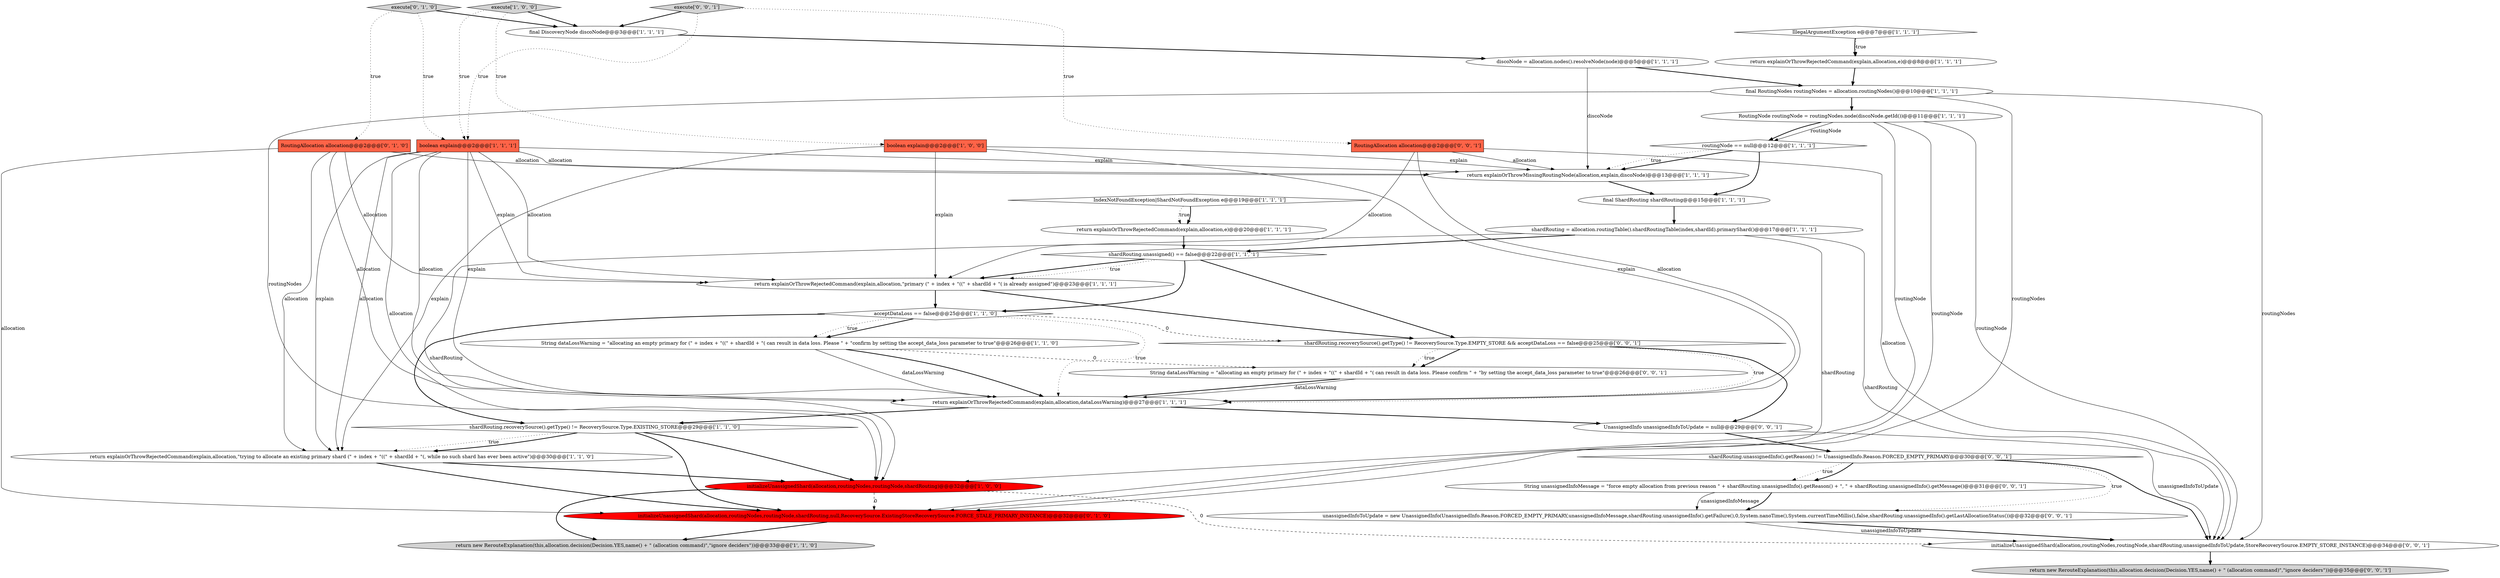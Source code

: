 digraph {
2 [style = filled, label = "shardRouting = allocation.routingTable().shardRoutingTable(index,shardId).primaryShard()@@@17@@@['1', '1', '1']", fillcolor = white, shape = ellipse image = "AAA0AAABBB1BBB"];
7 [style = filled, label = "return explainOrThrowRejectedCommand(explain,allocation,e)@@@20@@@['1', '1', '1']", fillcolor = white, shape = ellipse image = "AAA0AAABBB1BBB"];
16 [style = filled, label = "execute['1', '0', '0']", fillcolor = lightgray, shape = diamond image = "AAA0AAABBB1BBB"];
1 [style = filled, label = "return explainOrThrowRejectedCommand(explain,allocation,\"primary (\" + index + \"((\" + shardId + \"( is already assigned\")@@@23@@@['1', '1', '1']", fillcolor = white, shape = ellipse image = "AAA0AAABBB1BBB"];
20 [style = filled, label = "boolean explain@@@2@@@['1', '1', '1']", fillcolor = tomato, shape = box image = "AAA0AAABBB1BBB"];
0 [style = filled, label = "shardRouting.recoverySource().getType() != RecoverySource.Type.EXISTING_STORE@@@29@@@['1', '1', '0']", fillcolor = white, shape = diamond image = "AAA0AAABBB1BBB"];
30 [style = filled, label = "UnassignedInfo unassignedInfoToUpdate = null@@@29@@@['0', '0', '1']", fillcolor = white, shape = ellipse image = "AAA0AAABBB3BBB"];
18 [style = filled, label = "IllegalArgumentException e@@@7@@@['1', '1', '1']", fillcolor = white, shape = diamond image = "AAA0AAABBB1BBB"];
24 [style = filled, label = "execute['0', '1', '0']", fillcolor = lightgray, shape = diamond image = "AAA0AAABBB2BBB"];
9 [style = filled, label = "return explainOrThrowRejectedCommand(explain,allocation,\"trying to allocate an existing primary shard (\" + index + \"((\" + shardId + \"(, while no such shard has ever been active\")@@@30@@@['1', '1', '0']", fillcolor = white, shape = ellipse image = "AAA0AAABBB1BBB"];
28 [style = filled, label = "String dataLossWarning = \"allocating an empty primary for (\" + index + \"((\" + shardId + \"( can result in data loss. Please confirm \" + \"by setting the accept_data_loss parameter to true\"@@@26@@@['0', '0', '1']", fillcolor = white, shape = ellipse image = "AAA0AAABBB3BBB"];
5 [style = filled, label = "return explainOrThrowRejectedCommand(explain,allocation,dataLossWarning)@@@27@@@['1', '1', '1']", fillcolor = white, shape = ellipse image = "AAA0AAABBB1BBB"];
8 [style = filled, label = "discoNode = allocation.nodes().resolveNode(node)@@@5@@@['1', '1', '1']", fillcolor = white, shape = ellipse image = "AAA0AAABBB1BBB"];
22 [style = filled, label = "final RoutingNodes routingNodes = allocation.routingNodes()@@@10@@@['1', '1', '1']", fillcolor = white, shape = ellipse image = "AAA0AAABBB1BBB"];
32 [style = filled, label = "initializeUnassignedShard(allocation,routingNodes,routingNode,shardRouting,unassignedInfoToUpdate,StoreRecoverySource.EMPTY_STORE_INSTANCE)@@@34@@@['0', '0', '1']", fillcolor = white, shape = ellipse image = "AAA0AAABBB3BBB"];
17 [style = filled, label = "shardRouting.unassigned() == false@@@22@@@['1', '1', '1']", fillcolor = white, shape = diamond image = "AAA0AAABBB1BBB"];
29 [style = filled, label = "RoutingAllocation allocation@@@2@@@['0', '0', '1']", fillcolor = tomato, shape = box image = "AAA0AAABBB3BBB"];
3 [style = filled, label = "return new RerouteExplanation(this,allocation.decision(Decision.YES,name() + \" (allocation command)\",\"ignore deciders\"))@@@33@@@['1', '1', '0']", fillcolor = lightgray, shape = ellipse image = "AAA0AAABBB1BBB"];
13 [style = filled, label = "final DiscoveryNode discoNode@@@3@@@['1', '1', '1']", fillcolor = white, shape = ellipse image = "AAA0AAABBB1BBB"];
6 [style = filled, label = "return explainOrThrowMissingRoutingNode(allocation,explain,discoNode)@@@13@@@['1', '1', '1']", fillcolor = white, shape = ellipse image = "AAA0AAABBB1BBB"];
19 [style = filled, label = "routingNode == null@@@12@@@['1', '1', '1']", fillcolor = white, shape = diamond image = "AAA0AAABBB1BBB"];
21 [style = filled, label = "IndexNotFoundException|ShardNotFoundException e@@@19@@@['1', '1', '1']", fillcolor = white, shape = diamond image = "AAA0AAABBB1BBB"];
26 [style = filled, label = "initializeUnassignedShard(allocation,routingNodes,routingNode,shardRouting,null,RecoverySource.ExistingStoreRecoverySource.FORCE_STALE_PRIMARY_INSTANCE)@@@32@@@['0', '1', '0']", fillcolor = red, shape = ellipse image = "AAA1AAABBB2BBB"];
14 [style = filled, label = "return explainOrThrowRejectedCommand(explain,allocation,e)@@@8@@@['1', '1', '1']", fillcolor = white, shape = ellipse image = "AAA0AAABBB1BBB"];
23 [style = filled, label = "acceptDataLoss == false@@@25@@@['1', '1', '0']", fillcolor = white, shape = diamond image = "AAA0AAABBB1BBB"];
31 [style = filled, label = "shardRouting.unassignedInfo().getReason() != UnassignedInfo.Reason.FORCED_EMPTY_PRIMARY@@@30@@@['0', '0', '1']", fillcolor = white, shape = diamond image = "AAA0AAABBB3BBB"];
36 [style = filled, label = "execute['0', '0', '1']", fillcolor = lightgray, shape = diamond image = "AAA0AAABBB3BBB"];
12 [style = filled, label = "final ShardRouting shardRouting@@@15@@@['1', '1', '1']", fillcolor = white, shape = ellipse image = "AAA0AAABBB1BBB"];
25 [style = filled, label = "RoutingAllocation allocation@@@2@@@['0', '1', '0']", fillcolor = tomato, shape = box image = "AAA0AAABBB2BBB"];
10 [style = filled, label = "boolean explain@@@2@@@['1', '0', '0']", fillcolor = tomato, shape = box image = "AAA0AAABBB1BBB"];
15 [style = filled, label = "initializeUnassignedShard(allocation,routingNodes,routingNode,shardRouting)@@@32@@@['1', '0', '0']", fillcolor = red, shape = ellipse image = "AAA1AAABBB1BBB"];
35 [style = filled, label = "shardRouting.recoverySource().getType() != RecoverySource.Type.EMPTY_STORE && acceptDataLoss == false@@@25@@@['0', '0', '1']", fillcolor = white, shape = diamond image = "AAA0AAABBB3BBB"];
11 [style = filled, label = "String dataLossWarning = \"allocating an empty primary for (\" + index + \"((\" + shardId + \"( can result in data loss. Please \" + \"confirm by setting the accept_data_loss parameter to true\"@@@26@@@['1', '1', '0']", fillcolor = white, shape = ellipse image = "AAA0AAABBB1BBB"];
34 [style = filled, label = "return new RerouteExplanation(this,allocation.decision(Decision.YES,name() + \" (allocation command)\",\"ignore deciders\"))@@@35@@@['0', '0', '1']", fillcolor = lightgray, shape = ellipse image = "AAA0AAABBB3BBB"];
27 [style = filled, label = "unassignedInfoToUpdate = new UnassignedInfo(UnassignedInfo.Reason.FORCED_EMPTY_PRIMARY,unassignedInfoMessage,shardRouting.unassignedInfo().getFailure(),0,System.nanoTime(),System.currentTimeMillis(),false,shardRouting.unassignedInfo().getLastAllocationStatus())@@@32@@@['0', '0', '1']", fillcolor = white, shape = ellipse image = "AAA0AAABBB3BBB"];
4 [style = filled, label = "RoutingNode routingNode = routingNodes.node(discoNode.getId())@@@11@@@['1', '1', '1']", fillcolor = white, shape = ellipse image = "AAA0AAABBB1BBB"];
33 [style = filled, label = "String unassignedInfoMessage = \"force empty allocation from previous reason \" + shardRouting.unassignedInfo().getReason() + \", \" + shardRouting.unassignedInfo().getMessage()@@@31@@@['0', '0', '1']", fillcolor = white, shape = ellipse image = "AAA0AAABBB3BBB"];
20->6 [style = solid, label="allocation"];
27->32 [style = bold, label=""];
24->25 [style = dotted, label="true"];
17->1 [style = dotted, label="true"];
23->5 [style = dotted, label="true"];
11->5 [style = solid, label="dataLossWarning"];
16->20 [style = dotted, label="true"];
29->32 [style = solid, label="allocation"];
32->34 [style = bold, label=""];
16->10 [style = dotted, label="true"];
27->32 [style = solid, label="unassignedInfoToUpdate"];
0->15 [style = bold, label=""];
1->23 [style = bold, label=""];
22->4 [style = bold, label=""];
36->20 [style = dotted, label="true"];
9->26 [style = bold, label=""];
12->2 [style = bold, label=""];
5->0 [style = bold, label=""];
20->5 [style = solid, label="explain"];
21->7 [style = dotted, label="true"];
31->27 [style = dotted, label="true"];
10->5 [style = solid, label="explain"];
5->30 [style = bold, label=""];
25->5 [style = solid, label="allocation"];
17->35 [style = bold, label=""];
22->15 [style = solid, label="routingNodes"];
28->5 [style = bold, label=""];
4->26 [style = solid, label="routingNode"];
19->12 [style = bold, label=""];
4->19 [style = solid, label="routingNode"];
4->19 [style = bold, label=""];
14->22 [style = bold, label=""];
23->35 [style = dashed, label="0"];
20->1 [style = solid, label="explain"];
1->35 [style = bold, label=""];
25->1 [style = solid, label="allocation"];
19->6 [style = bold, label=""];
31->33 [style = dotted, label="true"];
33->27 [style = bold, label=""];
22->32 [style = solid, label="routingNodes"];
8->22 [style = bold, label=""];
35->28 [style = bold, label=""];
29->6 [style = solid, label="allocation"];
31->33 [style = bold, label=""];
15->26 [style = dashed, label="0"];
21->7 [style = bold, label=""];
28->5 [style = solid, label="dataLossWarning"];
36->29 [style = dotted, label="true"];
24->13 [style = bold, label=""];
22->26 [style = solid, label="routingNodes"];
2->17 [style = bold, label=""];
16->13 [style = bold, label=""];
2->15 [style = solid, label="shardRouting"];
10->1 [style = solid, label="explain"];
7->17 [style = bold, label=""];
17->1 [style = bold, label=""];
20->9 [style = solid, label="allocation"];
26->3 [style = bold, label=""];
31->32 [style = bold, label=""];
25->26 [style = solid, label="allocation"];
15->32 [style = dashed, label="0"];
2->26 [style = solid, label="shardRouting"];
20->5 [style = solid, label="allocation"];
15->3 [style = bold, label=""];
23->0 [style = bold, label=""];
25->9 [style = solid, label="allocation"];
17->23 [style = bold, label=""];
11->5 [style = bold, label=""];
29->5 [style = solid, label="allocation"];
36->13 [style = bold, label=""];
30->31 [style = bold, label=""];
24->20 [style = dotted, label="true"];
20->15 [style = solid, label="allocation"];
23->11 [style = bold, label=""];
35->30 [style = bold, label=""];
0->9 [style = dotted, label="true"];
6->12 [style = bold, label=""];
20->1 [style = solid, label="allocation"];
4->32 [style = solid, label="routingNode"];
0->9 [style = bold, label=""];
10->9 [style = solid, label="explain"];
20->6 [style = solid, label="explain"];
0->26 [style = bold, label=""];
35->5 [style = dotted, label="true"];
2->32 [style = solid, label="shardRouting"];
33->27 [style = solid, label="unassignedInfoMessage"];
10->6 [style = solid, label="explain"];
8->6 [style = solid, label="discoNode"];
4->15 [style = solid, label="routingNode"];
25->6 [style = solid, label="allocation"];
18->14 [style = dotted, label="true"];
30->32 [style = solid, label="unassignedInfoToUpdate"];
11->28 [style = dashed, label="0"];
29->1 [style = solid, label="allocation"];
9->15 [style = bold, label=""];
20->9 [style = solid, label="explain"];
35->28 [style = dotted, label="true"];
19->6 [style = dotted, label="true"];
13->8 [style = bold, label=""];
18->14 [style = bold, label=""];
23->11 [style = dotted, label="true"];
}

